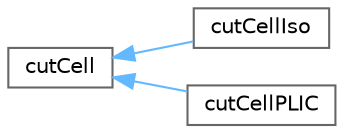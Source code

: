 digraph "Graphical Class Hierarchy"
{
 // LATEX_PDF_SIZE
  bgcolor="transparent";
  edge [fontname=Helvetica,fontsize=10,labelfontname=Helvetica,labelfontsize=10];
  node [fontname=Helvetica,fontsize=10,shape=box,height=0.2,width=0.4];
  rankdir="LR";
  Node0 [id="Node000000",label="cutCell",height=0.2,width=0.4,color="grey40", fillcolor="white", style="filled",URL="$classFoam_1_1cutCell.html",tooltip="Service routines for cutting a cell, celli, of an fvMesh, mesh_, at its intersection with a surface."];
  Node0 -> Node1 [id="edge4474_Node000000_Node000001",dir="back",color="steelblue1",style="solid",tooltip=" "];
  Node1 [id="Node000001",label="cutCellIso",height=0.2,width=0.4,color="grey40", fillcolor="white", style="filled",URL="$classFoam_1_1cutCellIso.html",tooltip="Class for cutting a cell, celli, of an fvMesh, mesh_, at its intersection with an isosurface defined ..."];
  Node0 -> Node2 [id="edge4475_Node000000_Node000002",dir="back",color="steelblue1",style="solid",tooltip=" "];
  Node2 [id="Node000002",label="cutCellPLIC",height=0.2,width=0.4,color="grey40", fillcolor="white", style="filled",URL="$classFoam_1_1cutCellPLIC.html",tooltip="Class for cutting a cell, cellI, of an fvMesh, mesh_, at its intersection with an surface defined by ..."];
}
